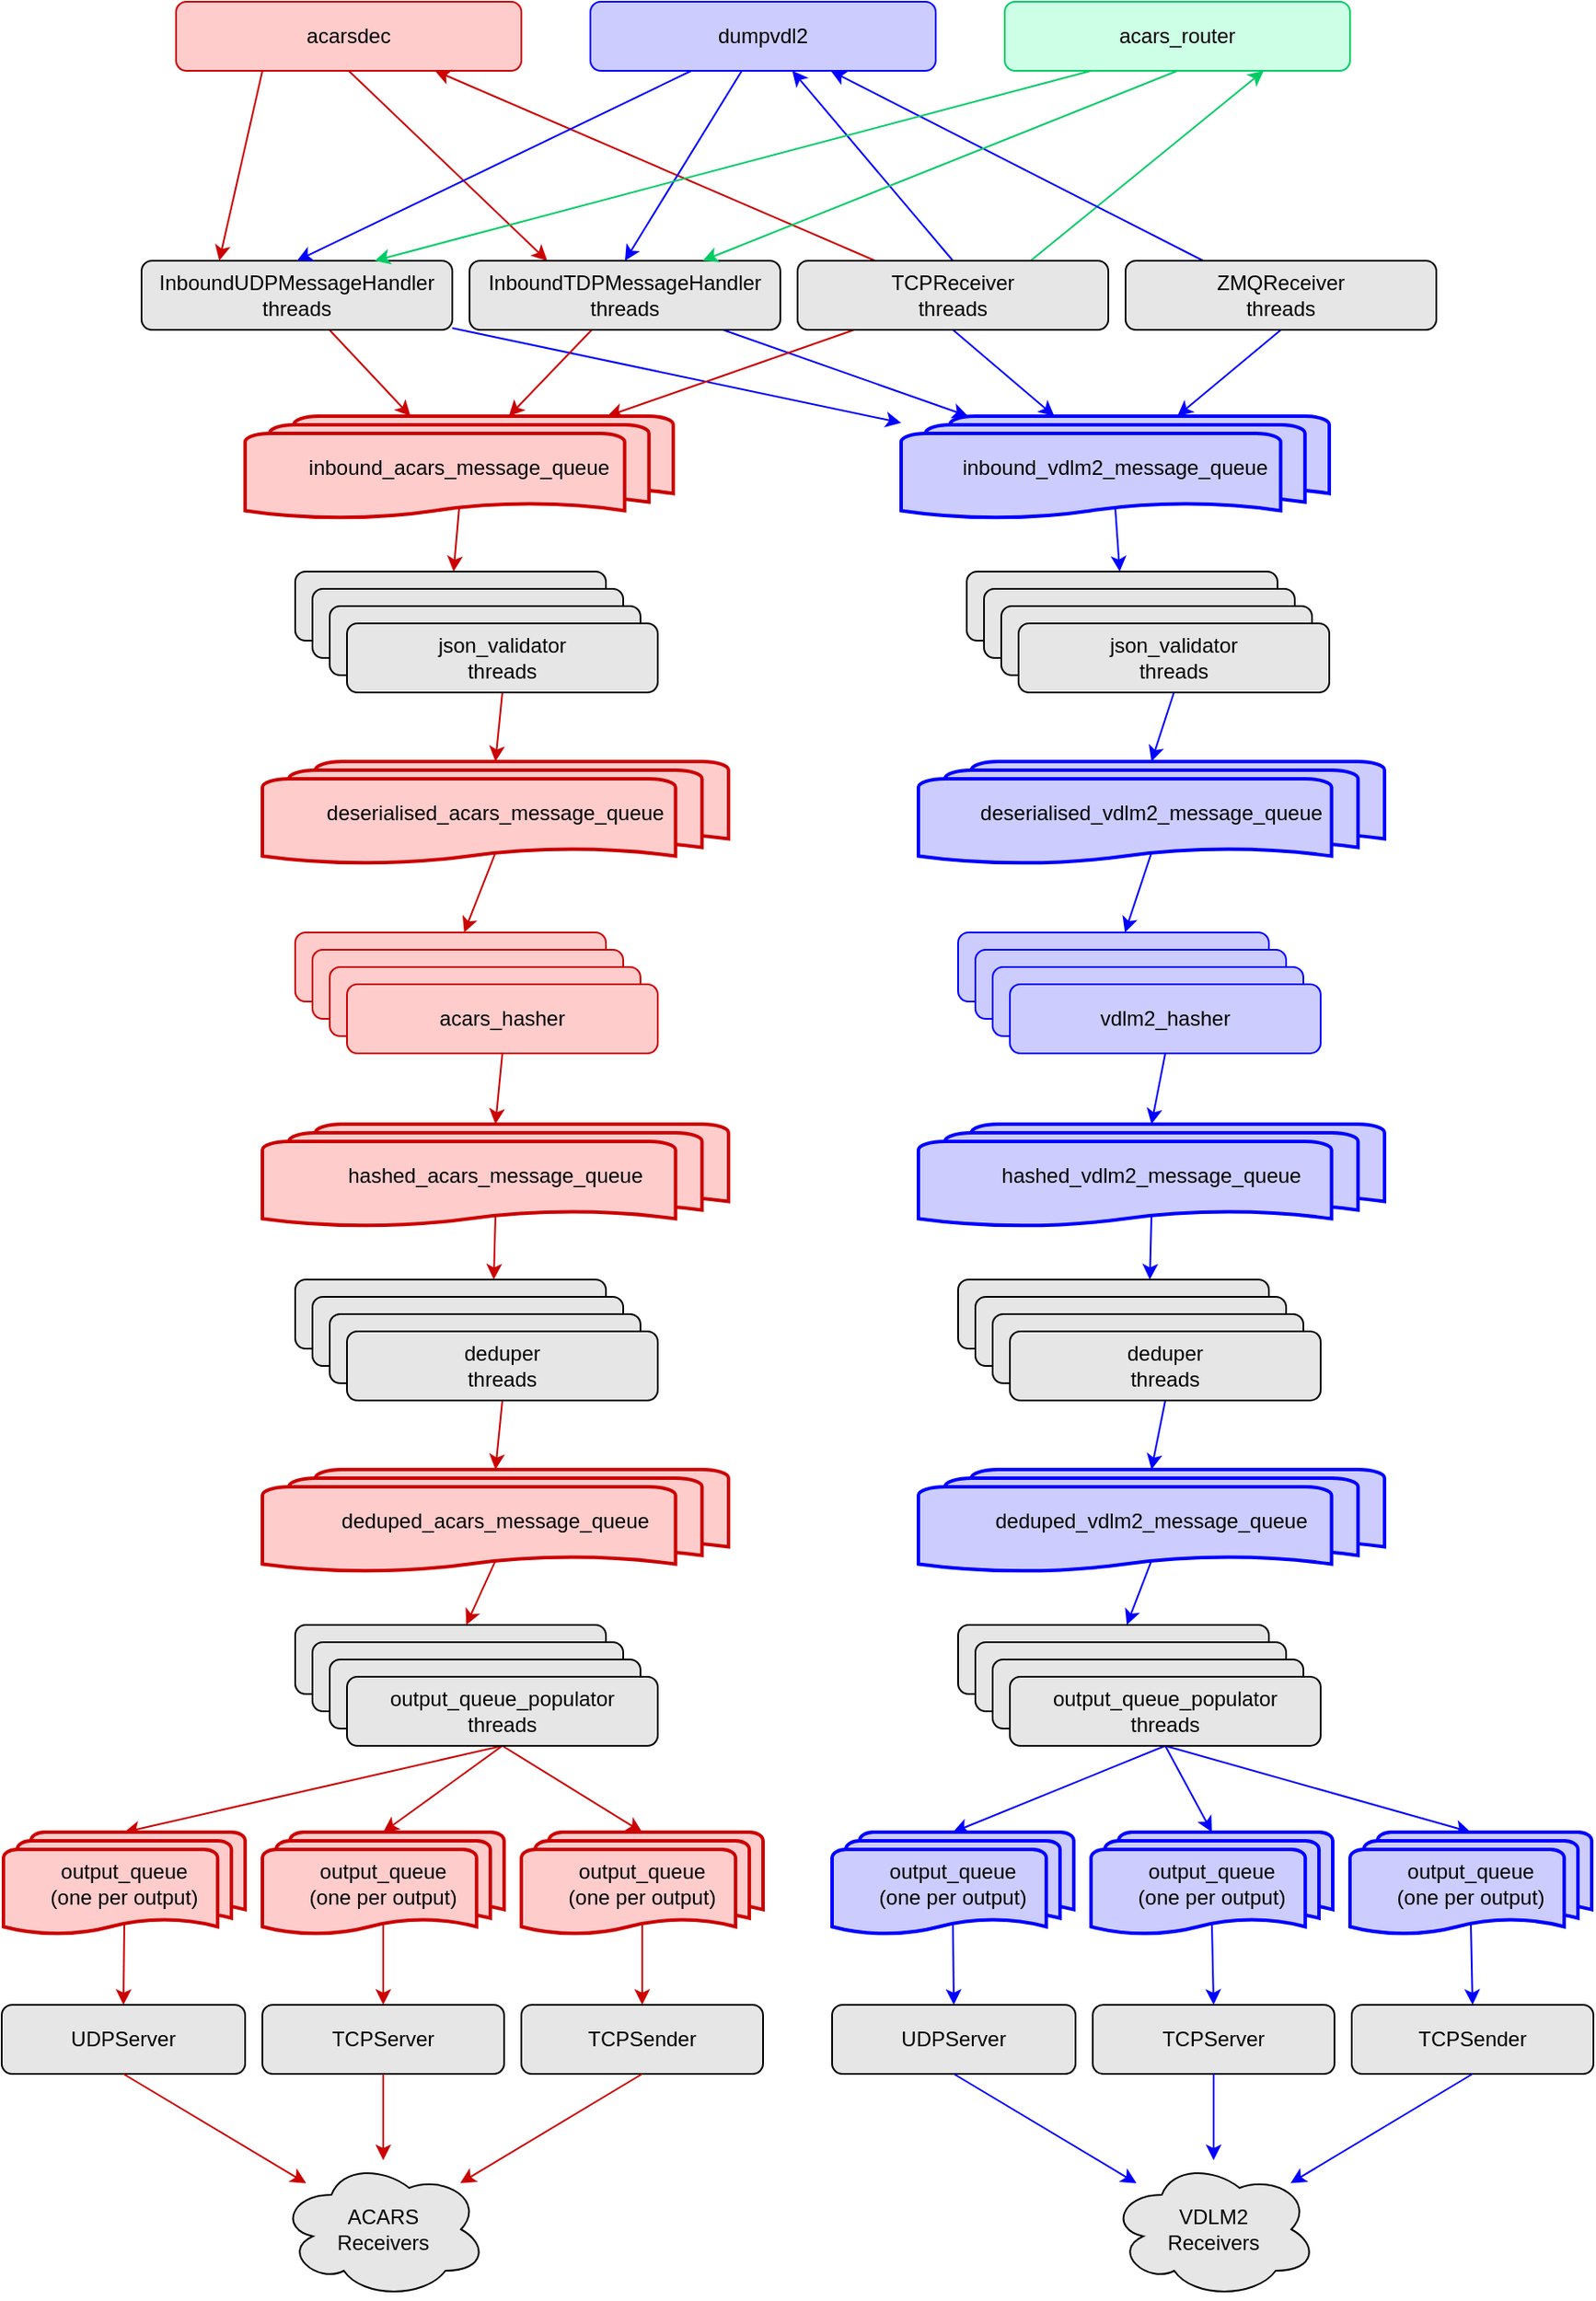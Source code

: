 <mxfile version="16.5.1" type="device"><diagram id="C5RBs43oDa-KdzZeNtuy" name="Page-1"><mxGraphModel dx="1773" dy="461" grid="1" gridSize="10" guides="1" tooltips="1" connect="1" arrows="1" fold="1" page="1" pageScale="1" pageWidth="827" pageHeight="1169" math="0" shadow="0"><root><mxCell id="WIyWlLk6GJQsqaUBKTNV-0"/><mxCell id="WIyWlLk6GJQsqaUBKTNV-1" parent="WIyWlLk6GJQsqaUBKTNV-0"/><mxCell id="jSnntHIQA_QWsf5R65iB-6" style="rounded=0;orthogonalLoop=1;jettySize=auto;html=1;exitX=0.25;exitY=1;exitDx=0;exitDy=0;entryX=0.25;entryY=0;entryDx=0;entryDy=0;strokeColor=#CC0000;fillColor=#FFCCCC;" edge="1" parent="WIyWlLk6GJQsqaUBKTNV-1" source="WIyWlLk6GJQsqaUBKTNV-3" target="jSnntHIQA_QWsf5R65iB-0"><mxGeometry relative="1" as="geometry"/></mxCell><mxCell id="jSnntHIQA_QWsf5R65iB-7" style="rounded=0;orthogonalLoop=1;jettySize=auto;html=1;exitX=0.5;exitY=1;exitDx=0;exitDy=0;entryX=0.25;entryY=0;entryDx=0;entryDy=0;strokeColor=#CC0000;fillColor=#FFCCCC;" edge="1" parent="WIyWlLk6GJQsqaUBKTNV-1" source="WIyWlLk6GJQsqaUBKTNV-3" target="jSnntHIQA_QWsf5R65iB-1"><mxGeometry relative="1" as="geometry"/></mxCell><mxCell id="WIyWlLk6GJQsqaUBKTNV-3" value="acarsdec" style="rounded=1;whiteSpace=wrap;html=1;fontSize=12;glass=0;strokeWidth=1;shadow=0;strokeColor=#CC0000;fillColor=#FFCCCC;" parent="WIyWlLk6GJQsqaUBKTNV-1" vertex="1"><mxGeometry x="40" y="40" width="200" height="40" as="geometry"/></mxCell><mxCell id="jSnntHIQA_QWsf5R65iB-21" style="edgeStyle=none;rounded=0;orthogonalLoop=1;jettySize=auto;html=1;strokeColor=#CC0000;fillColor=#FFCCCC;" edge="1" parent="WIyWlLk6GJQsqaUBKTNV-1" source="jSnntHIQA_QWsf5R65iB-0" target="jSnntHIQA_QWsf5R65iB-19"><mxGeometry relative="1" as="geometry"/></mxCell><mxCell id="jSnntHIQA_QWsf5R65iB-25" value="" style="edgeStyle=none;rounded=0;orthogonalLoop=1;jettySize=auto;html=1;strokeColor=#0000FF;fillColor=#CCCCFF;" edge="1" parent="WIyWlLk6GJQsqaUBKTNV-1" source="jSnntHIQA_QWsf5R65iB-0" target="jSnntHIQA_QWsf5R65iB-20"><mxGeometry relative="1" as="geometry"/></mxCell><mxCell id="jSnntHIQA_QWsf5R65iB-0" value="InboundUDPMessageHandler&lt;br&gt;threads" style="rounded=1;whiteSpace=wrap;html=1;fontSize=12;glass=0;strokeWidth=1;shadow=0;fillColor=#E6E6E6;strokeColor=#000000;" vertex="1" parent="WIyWlLk6GJQsqaUBKTNV-1"><mxGeometry x="20" y="190" width="180" height="40" as="geometry"/></mxCell><mxCell id="jSnntHIQA_QWsf5R65iB-8" style="rounded=0;orthogonalLoop=1;jettySize=auto;html=1;exitX=0.25;exitY=0;exitDx=0;exitDy=0;entryX=0.75;entryY=1;entryDx=0;entryDy=0;strokeColor=#CC0000;fillColor=#FFCCCC;" edge="1" parent="WIyWlLk6GJQsqaUBKTNV-1" source="jSnntHIQA_QWsf5R65iB-2" target="WIyWlLk6GJQsqaUBKTNV-3"><mxGeometry relative="1" as="geometry"/></mxCell><mxCell id="jSnntHIQA_QWsf5R65iB-22" style="edgeStyle=none;rounded=0;orthogonalLoop=1;jettySize=auto;html=1;strokeColor=#CC0000;fillColor=#FFCCCC;" edge="1" parent="WIyWlLk6GJQsqaUBKTNV-1" source="jSnntHIQA_QWsf5R65iB-1" target="jSnntHIQA_QWsf5R65iB-19"><mxGeometry relative="1" as="geometry"/></mxCell><mxCell id="jSnntHIQA_QWsf5R65iB-26" value="" style="edgeStyle=none;rounded=0;orthogonalLoop=1;jettySize=auto;html=1;strokeColor=#0000FF;fillColor=#CCCCFF;" edge="1" parent="WIyWlLk6GJQsqaUBKTNV-1" source="jSnntHIQA_QWsf5R65iB-1" target="jSnntHIQA_QWsf5R65iB-20"><mxGeometry relative="1" as="geometry"/></mxCell><mxCell id="jSnntHIQA_QWsf5R65iB-1" value="InboundTDPMessageHandler&lt;br&gt;threads" style="rounded=1;whiteSpace=wrap;html=1;fontSize=12;glass=0;strokeWidth=1;shadow=0;fillColor=#E6E6E6;strokeColor=#000000;" vertex="1" parent="WIyWlLk6GJQsqaUBKTNV-1"><mxGeometry x="210" y="190" width="180" height="40" as="geometry"/></mxCell><mxCell id="jSnntHIQA_QWsf5R65iB-12" style="rounded=0;orthogonalLoop=1;jettySize=auto;html=1;exitX=0.5;exitY=0;exitDx=0;exitDy=0;strokeColor=#0000FF;fillColor=#CCCCFF;" edge="1" parent="WIyWlLk6GJQsqaUBKTNV-1" source="jSnntHIQA_QWsf5R65iB-2" target="jSnntHIQA_QWsf5R65iB-4"><mxGeometry relative="1" as="geometry"><mxPoint x="430" y="80" as="targetPoint"/></mxGeometry></mxCell><mxCell id="jSnntHIQA_QWsf5R65iB-18" style="edgeStyle=none;rounded=0;orthogonalLoop=1;jettySize=auto;html=1;exitX=0.75;exitY=0;exitDx=0;exitDy=0;strokeColor=#00CC66;entryX=0.75;entryY=1;entryDx=0;entryDy=0;fillColor=#CCFFE6;" edge="1" parent="WIyWlLk6GJQsqaUBKTNV-1" source="jSnntHIQA_QWsf5R65iB-2" target="jSnntHIQA_QWsf5R65iB-5"><mxGeometry relative="1" as="geometry"/></mxCell><mxCell id="jSnntHIQA_QWsf5R65iB-23" style="edgeStyle=none;rounded=0;orthogonalLoop=1;jettySize=auto;html=1;exitX=0.5;exitY=1;exitDx=0;exitDy=0;strokeColor=#0000FF;fillColor=#CCCCFF;" edge="1" parent="WIyWlLk6GJQsqaUBKTNV-1" source="jSnntHIQA_QWsf5R65iB-2" target="jSnntHIQA_QWsf5R65iB-20"><mxGeometry relative="1" as="geometry"/></mxCell><mxCell id="jSnntHIQA_QWsf5R65iB-27" style="edgeStyle=none;rounded=0;orthogonalLoop=1;jettySize=auto;html=1;strokeColor=#CC0000;fillColor=#FFCCCC;" edge="1" parent="WIyWlLk6GJQsqaUBKTNV-1" source="jSnntHIQA_QWsf5R65iB-2" target="jSnntHIQA_QWsf5R65iB-19"><mxGeometry relative="1" as="geometry"/></mxCell><mxCell id="jSnntHIQA_QWsf5R65iB-2" value="TCPReceiver&lt;br&gt;threads" style="rounded=1;whiteSpace=wrap;html=1;fontSize=12;glass=0;strokeWidth=1;shadow=0;fillColor=#E6E6E6;strokeColor=#000000;" vertex="1" parent="WIyWlLk6GJQsqaUBKTNV-1"><mxGeometry x="400" y="190" width="180" height="40" as="geometry"/></mxCell><mxCell id="jSnntHIQA_QWsf5R65iB-13" style="rounded=0;orthogonalLoop=1;jettySize=auto;html=1;exitX=0.25;exitY=0;exitDx=0;exitDy=0;strokeColor=#0000FF;fillColor=#CCCCFF;" edge="1" parent="WIyWlLk6GJQsqaUBKTNV-1" source="jSnntHIQA_QWsf5R65iB-3" target="jSnntHIQA_QWsf5R65iB-4"><mxGeometry relative="1" as="geometry"/></mxCell><mxCell id="jSnntHIQA_QWsf5R65iB-24" style="edgeStyle=none;rounded=0;orthogonalLoop=1;jettySize=auto;html=1;exitX=0.5;exitY=1;exitDx=0;exitDy=0;strokeColor=#0000FF;fillColor=#CCCCFF;" edge="1" parent="WIyWlLk6GJQsqaUBKTNV-1" source="jSnntHIQA_QWsf5R65iB-3" target="jSnntHIQA_QWsf5R65iB-20"><mxGeometry relative="1" as="geometry"><mxPoint x="200" y="350" as="targetPoint"/></mxGeometry></mxCell><mxCell id="jSnntHIQA_QWsf5R65iB-3" value="ZMQReceiver&lt;br&gt;threads" style="rounded=1;whiteSpace=wrap;html=1;fontSize=12;glass=0;strokeWidth=1;shadow=0;fillColor=#E6E6E6;strokeColor=#000000;" vertex="1" parent="WIyWlLk6GJQsqaUBKTNV-1"><mxGeometry x="590" y="190" width="180" height="40" as="geometry"/></mxCell><mxCell id="jSnntHIQA_QWsf5R65iB-10" style="rounded=0;orthogonalLoop=1;jettySize=auto;html=1;entryX=0.5;entryY=0;entryDx=0;entryDy=0;strokeColor=#0000FF;fillColor=#CCCCFF;" edge="1" parent="WIyWlLk6GJQsqaUBKTNV-1" source="jSnntHIQA_QWsf5R65iB-4" target="jSnntHIQA_QWsf5R65iB-0"><mxGeometry relative="1" as="geometry"/></mxCell><mxCell id="jSnntHIQA_QWsf5R65iB-11" style="rounded=0;orthogonalLoop=1;jettySize=auto;html=1;entryX=0.5;entryY=0;entryDx=0;entryDy=0;strokeColor=#0000FF;fillColor=#CCCCFF;" edge="1" parent="WIyWlLk6GJQsqaUBKTNV-1" source="jSnntHIQA_QWsf5R65iB-4" target="jSnntHIQA_QWsf5R65iB-1"><mxGeometry relative="1" as="geometry"/></mxCell><mxCell id="jSnntHIQA_QWsf5R65iB-4" value="dumpvdl2" style="rounded=1;whiteSpace=wrap;html=1;fontSize=12;glass=0;strokeWidth=1;shadow=0;fillColor=#CCCCFF;strokeColor=#0000FF;" vertex="1" parent="WIyWlLk6GJQsqaUBKTNV-1"><mxGeometry x="280" y="40" width="200" height="40" as="geometry"/></mxCell><mxCell id="jSnntHIQA_QWsf5R65iB-15" style="rounded=0;orthogonalLoop=1;jettySize=auto;html=1;exitX=0.25;exitY=1;exitDx=0;exitDy=0;entryX=0.75;entryY=0;entryDx=0;entryDy=0;strokeColor=#00CC66;fillColor=#CCFFE6;" edge="1" parent="WIyWlLk6GJQsqaUBKTNV-1" source="jSnntHIQA_QWsf5R65iB-5" target="jSnntHIQA_QWsf5R65iB-0"><mxGeometry relative="1" as="geometry"/></mxCell><mxCell id="jSnntHIQA_QWsf5R65iB-16" style="rounded=0;orthogonalLoop=1;jettySize=auto;html=1;exitX=0.5;exitY=1;exitDx=0;exitDy=0;entryX=0.75;entryY=0;entryDx=0;entryDy=0;strokeColor=#00CC66;fillColor=#CCFFE6;" edge="1" parent="WIyWlLk6GJQsqaUBKTNV-1" source="jSnntHIQA_QWsf5R65iB-5" target="jSnntHIQA_QWsf5R65iB-1"><mxGeometry relative="1" as="geometry"/></mxCell><mxCell id="jSnntHIQA_QWsf5R65iB-5" value="acars_router" style="rounded=1;whiteSpace=wrap;html=1;fontSize=12;glass=0;strokeWidth=1;shadow=0;fillColor=#CCFFE6;strokeColor=#00CC66;" vertex="1" parent="WIyWlLk6GJQsqaUBKTNV-1"><mxGeometry x="520" y="40" width="200" height="40" as="geometry"/></mxCell><mxCell id="jSnntHIQA_QWsf5R65iB-42" style="edgeStyle=none;rounded=0;orthogonalLoop=1;jettySize=auto;html=1;exitX=0.5;exitY=0.88;exitDx=0;exitDy=0;exitPerimeter=0;strokeColor=#CC0000;fillColor=#FFCCCC;" edge="1" parent="WIyWlLk6GJQsqaUBKTNV-1" source="jSnntHIQA_QWsf5R65iB-19" target="jSnntHIQA_QWsf5R65iB-28"><mxGeometry relative="1" as="geometry"/></mxCell><mxCell id="jSnntHIQA_QWsf5R65iB-19" value="inbound_acars_message_queue" style="strokeWidth=2;html=1;shape=mxgraph.flowchart.multi-document;whiteSpace=wrap;fillColor=#FFCCCC;strokeColor=#CC0000;" vertex="1" parent="WIyWlLk6GJQsqaUBKTNV-1"><mxGeometry x="80" y="280" width="248" height="60" as="geometry"/></mxCell><mxCell id="jSnntHIQA_QWsf5R65iB-41" style="edgeStyle=none;rounded=0;orthogonalLoop=1;jettySize=auto;html=1;exitX=0.5;exitY=0.88;exitDx=0;exitDy=0;exitPerimeter=0;strokeColor=#0000FF;fillColor=#CCCCFF;" edge="1" parent="WIyWlLk6GJQsqaUBKTNV-1" source="jSnntHIQA_QWsf5R65iB-20" target="jSnntHIQA_QWsf5R65iB-36"><mxGeometry relative="1" as="geometry"/></mxCell><mxCell id="jSnntHIQA_QWsf5R65iB-20" value="inbound_vdlm2_message_queue" style="strokeWidth=2;html=1;shape=mxgraph.flowchart.multi-document;whiteSpace=wrap;fillColor=#CCCCFF;strokeColor=#0000FF;" vertex="1" parent="WIyWlLk6GJQsqaUBKTNV-1"><mxGeometry x="460" y="280" width="248" height="60" as="geometry"/></mxCell><mxCell id="jSnntHIQA_QWsf5R65iB-28" value="json_validator" style="rounded=1;whiteSpace=wrap;html=1;fontSize=12;glass=0;strokeWidth=1;shadow=0;fillColor=#E6E6E6;strokeColor=#000000;" vertex="1" parent="WIyWlLk6GJQsqaUBKTNV-1"><mxGeometry x="109" y="370" width="180" height="40" as="geometry"/></mxCell><mxCell id="jSnntHIQA_QWsf5R65iB-33" value="json_validator" style="rounded=1;whiteSpace=wrap;html=1;fontSize=12;glass=0;strokeWidth=1;shadow=0;fillColor=#E6E6E6;strokeColor=#000000;" vertex="1" parent="WIyWlLk6GJQsqaUBKTNV-1"><mxGeometry x="119" y="380" width="180" height="40" as="geometry"/></mxCell><mxCell id="jSnntHIQA_QWsf5R65iB-34" value="json_validator" style="rounded=1;whiteSpace=wrap;html=1;fontSize=12;glass=0;strokeWidth=1;shadow=0;fillColor=#E6E6E6;strokeColor=#000000;" vertex="1" parent="WIyWlLk6GJQsqaUBKTNV-1"><mxGeometry x="129" y="390" width="180" height="40" as="geometry"/></mxCell><mxCell id="jSnntHIQA_QWsf5R65iB-45" style="edgeStyle=none;rounded=0;orthogonalLoop=1;jettySize=auto;html=1;exitX=0.5;exitY=1;exitDx=0;exitDy=0;entryX=0.5;entryY=0;entryDx=0;entryDy=0;entryPerimeter=0;strokeColor=#CC0000;fillColor=#FFCCCC;" edge="1" parent="WIyWlLk6GJQsqaUBKTNV-1" source="jSnntHIQA_QWsf5R65iB-35" target="jSnntHIQA_QWsf5R65iB-43"><mxGeometry relative="1" as="geometry"/></mxCell><mxCell id="jSnntHIQA_QWsf5R65iB-35" value="json_validator&lt;br&gt;threads" style="rounded=1;whiteSpace=wrap;html=1;fontSize=12;glass=0;strokeWidth=1;shadow=0;fillColor=#E6E6E6;strokeColor=#000000;" vertex="1" parent="WIyWlLk6GJQsqaUBKTNV-1"><mxGeometry x="139" y="400" width="180" height="40" as="geometry"/></mxCell><mxCell id="jSnntHIQA_QWsf5R65iB-36" value="json_validator" style="rounded=1;whiteSpace=wrap;html=1;fontSize=12;glass=0;strokeWidth=1;shadow=0;fillColor=#E6E6E6;strokeColor=#000000;" vertex="1" parent="WIyWlLk6GJQsqaUBKTNV-1"><mxGeometry x="498" y="370" width="180" height="40" as="geometry"/></mxCell><mxCell id="jSnntHIQA_QWsf5R65iB-37" value="json_validator" style="rounded=1;whiteSpace=wrap;html=1;fontSize=12;glass=0;strokeWidth=1;shadow=0;fillColor=#E6E6E6;strokeColor=#000000;" vertex="1" parent="WIyWlLk6GJQsqaUBKTNV-1"><mxGeometry x="508" y="380" width="180" height="40" as="geometry"/></mxCell><mxCell id="jSnntHIQA_QWsf5R65iB-38" value="json_validator" style="rounded=1;whiteSpace=wrap;html=1;fontSize=12;glass=0;strokeWidth=1;shadow=0;fillColor=#E6E6E6;strokeColor=#000000;" vertex="1" parent="WIyWlLk6GJQsqaUBKTNV-1"><mxGeometry x="518" y="390" width="180" height="40" as="geometry"/></mxCell><mxCell id="jSnntHIQA_QWsf5R65iB-46" style="edgeStyle=none;rounded=0;orthogonalLoop=1;jettySize=auto;html=1;exitX=0.5;exitY=1;exitDx=0;exitDy=0;entryX=0.5;entryY=0;entryDx=0;entryDy=0;entryPerimeter=0;strokeColor=#0000FF;fillColor=#CCCCFF;" edge="1" parent="WIyWlLk6GJQsqaUBKTNV-1" source="jSnntHIQA_QWsf5R65iB-39" target="jSnntHIQA_QWsf5R65iB-44"><mxGeometry relative="1" as="geometry"/></mxCell><mxCell id="jSnntHIQA_QWsf5R65iB-39" value="json_validator&lt;br&gt;threads" style="rounded=1;whiteSpace=wrap;html=1;fontSize=12;glass=0;strokeWidth=1;shadow=0;fillColor=#E6E6E6;strokeColor=#000000;" vertex="1" parent="WIyWlLk6GJQsqaUBKTNV-1"><mxGeometry x="528" y="400" width="180" height="40" as="geometry"/></mxCell><mxCell id="jSnntHIQA_QWsf5R65iB-59" style="edgeStyle=none;rounded=0;orthogonalLoop=1;jettySize=auto;html=1;exitX=0.5;exitY=0.88;exitDx=0;exitDy=0;exitPerimeter=0;strokeColor=#CC0000;fillColor=#FFCCCC;" edge="1" parent="WIyWlLk6GJQsqaUBKTNV-1" source="jSnntHIQA_QWsf5R65iB-43" target="jSnntHIQA_QWsf5R65iB-48"><mxGeometry relative="1" as="geometry"/></mxCell><mxCell id="jSnntHIQA_QWsf5R65iB-43" value="deserialised_acars_message_queue" style="strokeWidth=2;html=1;shape=mxgraph.flowchart.multi-document;whiteSpace=wrap;fillColor=#FFCCCC;strokeColor=#CC0000;" vertex="1" parent="WIyWlLk6GJQsqaUBKTNV-1"><mxGeometry x="90" y="480" width="270" height="60" as="geometry"/></mxCell><mxCell id="jSnntHIQA_QWsf5R65iB-60" style="edgeStyle=none;rounded=0;orthogonalLoop=1;jettySize=auto;html=1;exitX=0.5;exitY=0.88;exitDx=0;exitDy=0;exitPerimeter=0;strokeColor=#0000FF;fillColor=#CCCCFF;" edge="1" parent="WIyWlLk6GJQsqaUBKTNV-1" source="jSnntHIQA_QWsf5R65iB-44" target="jSnntHIQA_QWsf5R65iB-55"><mxGeometry relative="1" as="geometry"/></mxCell><mxCell id="jSnntHIQA_QWsf5R65iB-44" value="deserialised_vdlm2_message_queue" style="strokeWidth=2;html=1;shape=mxgraph.flowchart.multi-document;whiteSpace=wrap;fillColor=#CCCCFF;strokeColor=#0000FF;" vertex="1" parent="WIyWlLk6GJQsqaUBKTNV-1"><mxGeometry x="470" y="480" width="270" height="60" as="geometry"/></mxCell><mxCell id="jSnntHIQA_QWsf5R65iB-48" value="acars_hasher" style="rounded=1;whiteSpace=wrap;html=1;fontSize=12;glass=0;strokeWidth=1;shadow=0;fillColor=#FFCCCC;strokeColor=#CC0000;" vertex="1" parent="WIyWlLk6GJQsqaUBKTNV-1"><mxGeometry x="109" y="579" width="180" height="40" as="geometry"/></mxCell><mxCell id="jSnntHIQA_QWsf5R65iB-52" value="acars_hasher" style="rounded=1;whiteSpace=wrap;html=1;fontSize=12;glass=0;strokeWidth=1;shadow=0;fillColor=#FFCCCC;strokeColor=#CC0000;" vertex="1" parent="WIyWlLk6GJQsqaUBKTNV-1"><mxGeometry x="119" y="589" width="180" height="40" as="geometry"/></mxCell><mxCell id="jSnntHIQA_QWsf5R65iB-53" value="acars_hasher" style="rounded=1;whiteSpace=wrap;html=1;fontSize=12;glass=0;strokeWidth=1;shadow=0;fillColor=#FFCCCC;strokeColor=#CC0000;" vertex="1" parent="WIyWlLk6GJQsqaUBKTNV-1"><mxGeometry x="129" y="599" width="180" height="40" as="geometry"/></mxCell><mxCell id="jSnntHIQA_QWsf5R65iB-63" style="edgeStyle=none;rounded=0;orthogonalLoop=1;jettySize=auto;html=1;exitX=0.5;exitY=1;exitDx=0;exitDy=0;entryX=0.5;entryY=0;entryDx=0;entryDy=0;entryPerimeter=0;strokeColor=#CC0000;fillColor=#FFCCCC;" edge="1" parent="WIyWlLk6GJQsqaUBKTNV-1" source="jSnntHIQA_QWsf5R65iB-54" target="jSnntHIQA_QWsf5R65iB-61"><mxGeometry relative="1" as="geometry"/></mxCell><mxCell id="jSnntHIQA_QWsf5R65iB-54" value="acars_hasher" style="rounded=1;whiteSpace=wrap;html=1;fontSize=12;glass=0;strokeWidth=1;shadow=0;fillColor=#FFCCCC;strokeColor=#CC0000;" vertex="1" parent="WIyWlLk6GJQsqaUBKTNV-1"><mxGeometry x="139" y="609" width="180" height="40" as="geometry"/></mxCell><mxCell id="jSnntHIQA_QWsf5R65iB-55" value="acars_hasher" style="rounded=1;whiteSpace=wrap;html=1;fontSize=12;glass=0;strokeWidth=1;shadow=0;fillColor=#CCCCFF;strokeColor=#0000FF;" vertex="1" parent="WIyWlLk6GJQsqaUBKTNV-1"><mxGeometry x="493" y="579" width="180" height="40" as="geometry"/></mxCell><mxCell id="jSnntHIQA_QWsf5R65iB-56" value="acars_hasher" style="rounded=1;whiteSpace=wrap;html=1;fontSize=12;glass=0;strokeWidth=1;shadow=0;fillColor=#CCCCFF;strokeColor=#0000FF;" vertex="1" parent="WIyWlLk6GJQsqaUBKTNV-1"><mxGeometry x="503" y="589" width="180" height="40" as="geometry"/></mxCell><mxCell id="jSnntHIQA_QWsf5R65iB-57" value="acars_hasher" style="rounded=1;whiteSpace=wrap;html=1;fontSize=12;glass=0;strokeWidth=1;shadow=0;fillColor=#CCCCFF;strokeColor=#0000FF;" vertex="1" parent="WIyWlLk6GJQsqaUBKTNV-1"><mxGeometry x="513" y="599" width="180" height="40" as="geometry"/></mxCell><mxCell id="jSnntHIQA_QWsf5R65iB-64" style="edgeStyle=none;rounded=0;orthogonalLoop=1;jettySize=auto;html=1;exitX=0.5;exitY=1;exitDx=0;exitDy=0;entryX=0.5;entryY=0;entryDx=0;entryDy=0;entryPerimeter=0;strokeColor=#0000FF;fillColor=#CCCCFF;" edge="1" parent="WIyWlLk6GJQsqaUBKTNV-1" source="jSnntHIQA_QWsf5R65iB-58" target="jSnntHIQA_QWsf5R65iB-62"><mxGeometry relative="1" as="geometry"/></mxCell><mxCell id="jSnntHIQA_QWsf5R65iB-58" value="vdlm2_hasher" style="rounded=1;whiteSpace=wrap;html=1;fontSize=12;glass=0;strokeWidth=1;shadow=0;fillColor=#CCCCFF;strokeColor=#0000FF;" vertex="1" parent="WIyWlLk6GJQsqaUBKTNV-1"><mxGeometry x="523" y="609" width="180" height="40" as="geometry"/></mxCell><mxCell id="jSnntHIQA_QWsf5R65iB-73" style="edgeStyle=none;rounded=0;orthogonalLoop=1;jettySize=auto;html=1;exitX=0.5;exitY=0.88;exitDx=0;exitDy=0;exitPerimeter=0;entryX=0.639;entryY=0;entryDx=0;entryDy=0;entryPerimeter=0;strokeColor=#CC0000;fillColor=#FFCCCC;" edge="1" parent="WIyWlLk6GJQsqaUBKTNV-1" source="jSnntHIQA_QWsf5R65iB-61" target="jSnntHIQA_QWsf5R65iB-65"><mxGeometry relative="1" as="geometry"/></mxCell><mxCell id="jSnntHIQA_QWsf5R65iB-61" value="hashed_acars_message_queue" style="strokeWidth=2;html=1;shape=mxgraph.flowchart.multi-document;whiteSpace=wrap;fillColor=#FFCCCC;strokeColor=#CC0000;" vertex="1" parent="WIyWlLk6GJQsqaUBKTNV-1"><mxGeometry x="90" y="690" width="270" height="60" as="geometry"/></mxCell><mxCell id="jSnntHIQA_QWsf5R65iB-74" style="edgeStyle=none;rounded=0;orthogonalLoop=1;jettySize=auto;html=1;exitX=0.5;exitY=0.88;exitDx=0;exitDy=0;exitPerimeter=0;entryX=0.617;entryY=0;entryDx=0;entryDy=0;entryPerimeter=0;strokeColor=#0000FF;fillColor=#CCCCFF;" edge="1" parent="WIyWlLk6GJQsqaUBKTNV-1" source="jSnntHIQA_QWsf5R65iB-62" target="jSnntHIQA_QWsf5R65iB-69"><mxGeometry relative="1" as="geometry"/></mxCell><mxCell id="jSnntHIQA_QWsf5R65iB-62" value="hashed_vdlm2_message_queue" style="strokeWidth=2;html=1;shape=mxgraph.flowchart.multi-document;whiteSpace=wrap;fillColor=#CCCCFF;strokeColor=#0000FF;" vertex="1" parent="WIyWlLk6GJQsqaUBKTNV-1"><mxGeometry x="470" y="690" width="270" height="60" as="geometry"/></mxCell><mxCell id="jSnntHIQA_QWsf5R65iB-65" value="acars_hasher" style="rounded=1;whiteSpace=wrap;html=1;fontSize=12;glass=0;strokeWidth=1;shadow=0;fillColor=#E6E6E6;strokeColor=#000000;" vertex="1" parent="WIyWlLk6GJQsqaUBKTNV-1"><mxGeometry x="109" y="780" width="180" height="40" as="geometry"/></mxCell><mxCell id="jSnntHIQA_QWsf5R65iB-66" value="acars_hasher" style="rounded=1;whiteSpace=wrap;html=1;fontSize=12;glass=0;strokeWidth=1;shadow=0;fillColor=#E6E6E6;strokeColor=#000000;" vertex="1" parent="WIyWlLk6GJQsqaUBKTNV-1"><mxGeometry x="119" y="790" width="180" height="40" as="geometry"/></mxCell><mxCell id="jSnntHIQA_QWsf5R65iB-67" value="acars_hasher" style="rounded=1;whiteSpace=wrap;html=1;fontSize=12;glass=0;strokeWidth=1;shadow=0;fillColor=#E6E6E6;strokeColor=#000000;" vertex="1" parent="WIyWlLk6GJQsqaUBKTNV-1"><mxGeometry x="129" y="800" width="180" height="40" as="geometry"/></mxCell><mxCell id="jSnntHIQA_QWsf5R65iB-77" style="edgeStyle=none;rounded=0;orthogonalLoop=1;jettySize=auto;html=1;exitX=0.5;exitY=1;exitDx=0;exitDy=0;entryX=0.5;entryY=0;entryDx=0;entryDy=0;entryPerimeter=0;strokeColor=#CC0000;fillColor=#FFCCCC;" edge="1" parent="WIyWlLk6GJQsqaUBKTNV-1" source="jSnntHIQA_QWsf5R65iB-68" target="jSnntHIQA_QWsf5R65iB-75"><mxGeometry relative="1" as="geometry"/></mxCell><mxCell id="jSnntHIQA_QWsf5R65iB-68" value="deduper&lt;br&gt;threads" style="rounded=1;whiteSpace=wrap;html=1;fontSize=12;glass=0;strokeWidth=1;shadow=0;fillColor=#E6E6E6;strokeColor=#000000;" vertex="1" parent="WIyWlLk6GJQsqaUBKTNV-1"><mxGeometry x="139" y="810" width="180" height="40" as="geometry"/></mxCell><mxCell id="jSnntHIQA_QWsf5R65iB-69" value="acars_hasher" style="rounded=1;whiteSpace=wrap;html=1;fontSize=12;glass=0;strokeWidth=1;shadow=0;fillColor=#E6E6E6;strokeColor=#000000;" vertex="1" parent="WIyWlLk6GJQsqaUBKTNV-1"><mxGeometry x="493" y="780" width="180" height="40" as="geometry"/></mxCell><mxCell id="jSnntHIQA_QWsf5R65iB-70" value="acars_hasher" style="rounded=1;whiteSpace=wrap;html=1;fontSize=12;glass=0;strokeWidth=1;shadow=0;fillColor=#E6E6E6;strokeColor=#000000;" vertex="1" parent="WIyWlLk6GJQsqaUBKTNV-1"><mxGeometry x="503" y="790" width="180" height="40" as="geometry"/></mxCell><mxCell id="jSnntHIQA_QWsf5R65iB-71" value="acars_hasher" style="rounded=1;whiteSpace=wrap;html=1;fontSize=12;glass=0;strokeWidth=1;shadow=0;fillColor=#E6E6E6;strokeColor=#000000;" vertex="1" parent="WIyWlLk6GJQsqaUBKTNV-1"><mxGeometry x="513" y="800" width="180" height="40" as="geometry"/></mxCell><mxCell id="jSnntHIQA_QWsf5R65iB-78" style="edgeStyle=none;rounded=0;orthogonalLoop=1;jettySize=auto;html=1;exitX=0.5;exitY=1;exitDx=0;exitDy=0;entryX=0.5;entryY=0;entryDx=0;entryDy=0;entryPerimeter=0;strokeColor=#0000FF;fillColor=#CCCCFF;" edge="1" parent="WIyWlLk6GJQsqaUBKTNV-1" source="jSnntHIQA_QWsf5R65iB-72" target="jSnntHIQA_QWsf5R65iB-76"><mxGeometry relative="1" as="geometry"/></mxCell><mxCell id="jSnntHIQA_QWsf5R65iB-72" value="deduper&lt;br&gt;threads" style="rounded=1;whiteSpace=wrap;html=1;fontSize=12;glass=0;strokeWidth=1;shadow=0;fillColor=#E6E6E6;strokeColor=#000000;" vertex="1" parent="WIyWlLk6GJQsqaUBKTNV-1"><mxGeometry x="523" y="810" width="180" height="40" as="geometry"/></mxCell><mxCell id="jSnntHIQA_QWsf5R65iB-87" style="edgeStyle=none;rounded=0;orthogonalLoop=1;jettySize=auto;html=1;exitX=0.5;exitY=0.88;exitDx=0;exitDy=0;exitPerimeter=0;strokeColor=#CC0000;fillColor=#FFCCCC;" edge="1" parent="WIyWlLk6GJQsqaUBKTNV-1" source="jSnntHIQA_QWsf5R65iB-75" target="jSnntHIQA_QWsf5R65iB-79"><mxGeometry relative="1" as="geometry"/></mxCell><mxCell id="jSnntHIQA_QWsf5R65iB-75" value="deduped_acars_message_queue" style="strokeWidth=2;html=1;shape=mxgraph.flowchart.multi-document;whiteSpace=wrap;fillColor=#FFCCCC;strokeColor=#CC0000;" vertex="1" parent="WIyWlLk6GJQsqaUBKTNV-1"><mxGeometry x="90" y="890" width="270" height="60" as="geometry"/></mxCell><mxCell id="jSnntHIQA_QWsf5R65iB-88" style="edgeStyle=none;rounded=0;orthogonalLoop=1;jettySize=auto;html=1;exitX=0.5;exitY=0.88;exitDx=0;exitDy=0;exitPerimeter=0;strokeColor=#0000FF;fillColor=#CCCCFF;" edge="1" parent="WIyWlLk6GJQsqaUBKTNV-1" source="jSnntHIQA_QWsf5R65iB-76" target="jSnntHIQA_QWsf5R65iB-83"><mxGeometry relative="1" as="geometry"/></mxCell><mxCell id="jSnntHIQA_QWsf5R65iB-76" value="deduped_vdlm2_message_queue" style="strokeWidth=2;html=1;shape=mxgraph.flowchart.multi-document;whiteSpace=wrap;fillColor=#CCCCFF;strokeColor=#0000FF;" vertex="1" parent="WIyWlLk6GJQsqaUBKTNV-1"><mxGeometry x="470" y="890" width="270" height="60" as="geometry"/></mxCell><mxCell id="jSnntHIQA_QWsf5R65iB-79" value="acars_hasher" style="rounded=1;whiteSpace=wrap;html=1;fontSize=12;glass=0;strokeWidth=1;shadow=0;fillColor=#E6E6E6;strokeColor=#000000;" vertex="1" parent="WIyWlLk6GJQsqaUBKTNV-1"><mxGeometry x="109" y="980" width="180" height="40" as="geometry"/></mxCell><mxCell id="jSnntHIQA_QWsf5R65iB-80" value="acars_hasher" style="rounded=1;whiteSpace=wrap;html=1;fontSize=12;glass=0;strokeWidth=1;shadow=0;fillColor=#E6E6E6;strokeColor=#000000;" vertex="1" parent="WIyWlLk6GJQsqaUBKTNV-1"><mxGeometry x="119" y="990" width="180" height="40" as="geometry"/></mxCell><mxCell id="jSnntHIQA_QWsf5R65iB-81" value="acars_hasher" style="rounded=1;whiteSpace=wrap;html=1;fontSize=12;glass=0;strokeWidth=1;shadow=0;fillColor=#E6E6E6;strokeColor=#000000;" vertex="1" parent="WIyWlLk6GJQsqaUBKTNV-1"><mxGeometry x="129" y="1000" width="180" height="40" as="geometry"/></mxCell><mxCell id="jSnntHIQA_QWsf5R65iB-100" style="edgeStyle=none;rounded=0;orthogonalLoop=1;jettySize=auto;html=1;entryX=0.5;entryY=0;entryDx=0;entryDy=0;entryPerimeter=0;strokeColor=#CC0000;fillColor=#FFCCCC;" edge="1" parent="WIyWlLk6GJQsqaUBKTNV-1" target="jSnntHIQA_QWsf5R65iB-89"><mxGeometry relative="1" as="geometry"><mxPoint x="229" y="1050" as="sourcePoint"/></mxGeometry></mxCell><mxCell id="jSnntHIQA_QWsf5R65iB-101" style="edgeStyle=none;rounded=0;orthogonalLoop=1;jettySize=auto;html=1;exitX=0.5;exitY=1;exitDx=0;exitDy=0;entryX=0.5;entryY=0;entryDx=0;entryDy=0;entryPerimeter=0;strokeColor=#CC0000;fillColor=#FFCCCC;" edge="1" parent="WIyWlLk6GJQsqaUBKTNV-1" source="jSnntHIQA_QWsf5R65iB-82" target="jSnntHIQA_QWsf5R65iB-95"><mxGeometry relative="1" as="geometry"/></mxCell><mxCell id="jSnntHIQA_QWsf5R65iB-102" style="edgeStyle=none;rounded=0;orthogonalLoop=1;jettySize=auto;html=1;exitX=0.5;exitY=1;exitDx=0;exitDy=0;entryX=0.5;entryY=0;entryDx=0;entryDy=0;entryPerimeter=0;strokeColor=#CC0000;fillColor=#FFCCCC;" edge="1" parent="WIyWlLk6GJQsqaUBKTNV-1" source="jSnntHIQA_QWsf5R65iB-82" target="jSnntHIQA_QWsf5R65iB-96"><mxGeometry relative="1" as="geometry"/></mxCell><mxCell id="jSnntHIQA_QWsf5R65iB-82" value="output_queue_populator&lt;br&gt;threads" style="rounded=1;whiteSpace=wrap;html=1;fontSize=12;glass=0;strokeWidth=1;shadow=0;fillColor=#E6E6E6;strokeColor=#000000;" vertex="1" parent="WIyWlLk6GJQsqaUBKTNV-1"><mxGeometry x="139" y="1010" width="180" height="40" as="geometry"/></mxCell><mxCell id="jSnntHIQA_QWsf5R65iB-83" value="acars_hasher" style="rounded=1;whiteSpace=wrap;html=1;fontSize=12;glass=0;strokeWidth=1;shadow=0;fillColor=#E6E6E6;strokeColor=#000000;" vertex="1" parent="WIyWlLk6GJQsqaUBKTNV-1"><mxGeometry x="493" y="980" width="180" height="40" as="geometry"/></mxCell><mxCell id="jSnntHIQA_QWsf5R65iB-84" value="acars_hasher" style="rounded=1;whiteSpace=wrap;html=1;fontSize=12;glass=0;strokeWidth=1;shadow=0;fillColor=#E6E6E6;strokeColor=#000000;" vertex="1" parent="WIyWlLk6GJQsqaUBKTNV-1"><mxGeometry x="503" y="990" width="180" height="40" as="geometry"/></mxCell><mxCell id="jSnntHIQA_QWsf5R65iB-85" value="acars_hasher" style="rounded=1;whiteSpace=wrap;html=1;fontSize=12;glass=0;strokeWidth=1;shadow=0;fillColor=#E6E6E6;strokeColor=#000000;" vertex="1" parent="WIyWlLk6GJQsqaUBKTNV-1"><mxGeometry x="513" y="1000" width="180" height="40" as="geometry"/></mxCell><mxCell id="jSnntHIQA_QWsf5R65iB-103" style="edgeStyle=none;rounded=0;orthogonalLoop=1;jettySize=auto;html=1;exitX=0.5;exitY=1;exitDx=0;exitDy=0;entryX=0.5;entryY=0;entryDx=0;entryDy=0;entryPerimeter=0;strokeColor=#0000FF;fillColor=#CCCCFF;" edge="1" parent="WIyWlLk6GJQsqaUBKTNV-1" source="jSnntHIQA_QWsf5R65iB-86" target="jSnntHIQA_QWsf5R65iB-97"><mxGeometry relative="1" as="geometry"/></mxCell><mxCell id="jSnntHIQA_QWsf5R65iB-104" style="edgeStyle=none;rounded=0;orthogonalLoop=1;jettySize=auto;html=1;exitX=0.5;exitY=1;exitDx=0;exitDy=0;entryX=0.5;entryY=0;entryDx=0;entryDy=0;entryPerimeter=0;strokeColor=#0000FF;fillColor=#CCCCFF;" edge="1" parent="WIyWlLk6GJQsqaUBKTNV-1" source="jSnntHIQA_QWsf5R65iB-86" target="jSnntHIQA_QWsf5R65iB-98"><mxGeometry relative="1" as="geometry"/></mxCell><mxCell id="jSnntHIQA_QWsf5R65iB-105" style="edgeStyle=none;rounded=0;orthogonalLoop=1;jettySize=auto;html=1;exitX=0.5;exitY=1;exitDx=0;exitDy=0;entryX=0.5;entryY=0;entryDx=0;entryDy=0;entryPerimeter=0;strokeColor=#0000FF;fillColor=#CCCCFF;" edge="1" parent="WIyWlLk6GJQsqaUBKTNV-1" source="jSnntHIQA_QWsf5R65iB-86" target="jSnntHIQA_QWsf5R65iB-99"><mxGeometry relative="1" as="geometry"/></mxCell><mxCell id="jSnntHIQA_QWsf5R65iB-86" value="output_queue_populator&lt;br&gt;threads" style="rounded=1;whiteSpace=wrap;html=1;fontSize=12;glass=0;strokeWidth=1;shadow=0;fillColor=#E6E6E6;strokeColor=#000000;" vertex="1" parent="WIyWlLk6GJQsqaUBKTNV-1"><mxGeometry x="523" y="1010" width="180" height="40" as="geometry"/></mxCell><mxCell id="jSnntHIQA_QWsf5R65iB-112" style="edgeStyle=none;rounded=0;orthogonalLoop=1;jettySize=auto;html=1;exitX=0.5;exitY=0.88;exitDx=0;exitDy=0;exitPerimeter=0;entryX=0.5;entryY=0;entryDx=0;entryDy=0;strokeColor=#CC0000;fillColor=#FFCCCC;" edge="1" parent="WIyWlLk6GJQsqaUBKTNV-1" source="jSnntHIQA_QWsf5R65iB-89" target="jSnntHIQA_QWsf5R65iB-106"><mxGeometry relative="1" as="geometry"/></mxCell><mxCell id="jSnntHIQA_QWsf5R65iB-89" value="output_queue&lt;br&gt;(one per output)" style="strokeWidth=2;html=1;shape=mxgraph.flowchart.multi-document;whiteSpace=wrap;fillColor=#FFCCCC;strokeColor=#CC0000;" vertex="1" parent="WIyWlLk6GJQsqaUBKTNV-1"><mxGeometry x="-60" y="1100" width="140" height="60" as="geometry"/></mxCell><mxCell id="jSnntHIQA_QWsf5R65iB-113" style="edgeStyle=none;rounded=0;orthogonalLoop=1;jettySize=auto;html=1;exitX=0.5;exitY=0.88;exitDx=0;exitDy=0;exitPerimeter=0;entryX=0.5;entryY=0;entryDx=0;entryDy=0;strokeColor=#CC0000;fillColor=#FFCCCC;" edge="1" parent="WIyWlLk6GJQsqaUBKTNV-1" source="jSnntHIQA_QWsf5R65iB-95" target="jSnntHIQA_QWsf5R65iB-107"><mxGeometry relative="1" as="geometry"/></mxCell><mxCell id="jSnntHIQA_QWsf5R65iB-95" value="output_queue&lt;br&gt;(one per output)" style="strokeWidth=2;html=1;shape=mxgraph.flowchart.multi-document;whiteSpace=wrap;fillColor=#FFCCCC;strokeColor=#CC0000;" vertex="1" parent="WIyWlLk6GJQsqaUBKTNV-1"><mxGeometry x="90" y="1100" width="140" height="60" as="geometry"/></mxCell><mxCell id="jSnntHIQA_QWsf5R65iB-114" style="edgeStyle=none;rounded=0;orthogonalLoop=1;jettySize=auto;html=1;exitX=0.5;exitY=0.88;exitDx=0;exitDy=0;exitPerimeter=0;entryX=0.5;entryY=0;entryDx=0;entryDy=0;strokeColor=#CC0000;fillColor=#FFCCCC;" edge="1" parent="WIyWlLk6GJQsqaUBKTNV-1" source="jSnntHIQA_QWsf5R65iB-96" target="jSnntHIQA_QWsf5R65iB-108"><mxGeometry relative="1" as="geometry"/></mxCell><mxCell id="jSnntHIQA_QWsf5R65iB-96" value="output_queue&lt;br&gt;(one per output)" style="strokeWidth=2;html=1;shape=mxgraph.flowchart.multi-document;whiteSpace=wrap;fillColor=#FFCCCC;strokeColor=#CC0000;" vertex="1" parent="WIyWlLk6GJQsqaUBKTNV-1"><mxGeometry x="240" y="1100" width="140" height="60" as="geometry"/></mxCell><mxCell id="jSnntHIQA_QWsf5R65iB-115" style="edgeStyle=none;rounded=0;orthogonalLoop=1;jettySize=auto;html=1;exitX=0.5;exitY=0.88;exitDx=0;exitDy=0;exitPerimeter=0;entryX=0.5;entryY=0;entryDx=0;entryDy=0;strokeColor=#0000FF;fillColor=#CCCCFF;" edge="1" parent="WIyWlLk6GJQsqaUBKTNV-1" source="jSnntHIQA_QWsf5R65iB-97" target="jSnntHIQA_QWsf5R65iB-109"><mxGeometry relative="1" as="geometry"/></mxCell><mxCell id="jSnntHIQA_QWsf5R65iB-97" value="output_queue&lt;br&gt;(one per output)" style="strokeWidth=2;html=1;shape=mxgraph.flowchart.multi-document;whiteSpace=wrap;fillColor=#CCCCFF;strokeColor=#0000FF;" vertex="1" parent="WIyWlLk6GJQsqaUBKTNV-1"><mxGeometry x="420" y="1100" width="140" height="60" as="geometry"/></mxCell><mxCell id="jSnntHIQA_QWsf5R65iB-116" style="edgeStyle=none;rounded=0;orthogonalLoop=1;jettySize=auto;html=1;exitX=0.5;exitY=0.88;exitDx=0;exitDy=0;exitPerimeter=0;entryX=0.5;entryY=0;entryDx=0;entryDy=0;strokeColor=#0000FF;fillColor=#CCCCFF;" edge="1" parent="WIyWlLk6GJQsqaUBKTNV-1" source="jSnntHIQA_QWsf5R65iB-98" target="jSnntHIQA_QWsf5R65iB-110"><mxGeometry relative="1" as="geometry"/></mxCell><mxCell id="jSnntHIQA_QWsf5R65iB-98" value="output_queue&lt;br&gt;(one per output)" style="strokeWidth=2;html=1;shape=mxgraph.flowchart.multi-document;whiteSpace=wrap;fillColor=#CCCCFF;strokeColor=#0000FF;" vertex="1" parent="WIyWlLk6GJQsqaUBKTNV-1"><mxGeometry x="570" y="1100" width="140" height="60" as="geometry"/></mxCell><mxCell id="jSnntHIQA_QWsf5R65iB-117" style="edgeStyle=none;rounded=0;orthogonalLoop=1;jettySize=auto;html=1;exitX=0.5;exitY=0.88;exitDx=0;exitDy=0;exitPerimeter=0;entryX=0.5;entryY=0;entryDx=0;entryDy=0;strokeColor=#0000FF;fillColor=#CCCCFF;" edge="1" parent="WIyWlLk6GJQsqaUBKTNV-1" source="jSnntHIQA_QWsf5R65iB-99" target="jSnntHIQA_QWsf5R65iB-111"><mxGeometry relative="1" as="geometry"/></mxCell><mxCell id="jSnntHIQA_QWsf5R65iB-99" value="output_queue&lt;br&gt;(one per output)" style="strokeWidth=2;html=1;shape=mxgraph.flowchart.multi-document;whiteSpace=wrap;fillColor=#CCCCFF;strokeColor=#0000FF;" vertex="1" parent="WIyWlLk6GJQsqaUBKTNV-1"><mxGeometry x="720" y="1100" width="140" height="60" as="geometry"/></mxCell><mxCell id="jSnntHIQA_QWsf5R65iB-106" value="UDPServer" style="rounded=1;whiteSpace=wrap;html=1;fontSize=12;glass=0;strokeWidth=1;shadow=0;fillColor=#E6E6E6;strokeColor=#000000;" vertex="1" parent="WIyWlLk6GJQsqaUBKTNV-1"><mxGeometry x="-61" y="1200" width="141" height="40" as="geometry"/></mxCell><mxCell id="jSnntHIQA_QWsf5R65iB-107" value="TCPServer" style="rounded=1;whiteSpace=wrap;html=1;fontSize=12;glass=0;strokeWidth=1;shadow=0;fillColor=#E6E6E6;strokeColor=#000000;" vertex="1" parent="WIyWlLk6GJQsqaUBKTNV-1"><mxGeometry x="90" y="1200" width="140" height="40" as="geometry"/></mxCell><mxCell id="jSnntHIQA_QWsf5R65iB-108" value="TCPSender" style="rounded=1;whiteSpace=wrap;html=1;fontSize=12;glass=0;strokeWidth=1;shadow=0;fillColor=#E6E6E6;strokeColor=#000000;" vertex="1" parent="WIyWlLk6GJQsqaUBKTNV-1"><mxGeometry x="240" y="1200" width="140" height="40" as="geometry"/></mxCell><mxCell id="jSnntHIQA_QWsf5R65iB-109" value="UDPServer" style="rounded=1;whiteSpace=wrap;html=1;fontSize=12;glass=0;strokeWidth=1;shadow=0;fillColor=#E6E6E6;strokeColor=#000000;" vertex="1" parent="WIyWlLk6GJQsqaUBKTNV-1"><mxGeometry x="420" y="1200" width="141" height="40" as="geometry"/></mxCell><mxCell id="jSnntHIQA_QWsf5R65iB-110" value="TCPServer" style="rounded=1;whiteSpace=wrap;html=1;fontSize=12;glass=0;strokeWidth=1;shadow=0;fillColor=#E6E6E6;strokeColor=#000000;" vertex="1" parent="WIyWlLk6GJQsqaUBKTNV-1"><mxGeometry x="571" y="1200" width="140" height="40" as="geometry"/></mxCell><mxCell id="jSnntHIQA_QWsf5R65iB-111" value="TCPSender" style="rounded=1;whiteSpace=wrap;html=1;fontSize=12;glass=0;strokeWidth=1;shadow=0;fillColor=#E6E6E6;strokeColor=#000000;" vertex="1" parent="WIyWlLk6GJQsqaUBKTNV-1"><mxGeometry x="721" y="1200" width="140" height="40" as="geometry"/></mxCell><mxCell id="jSnntHIQA_QWsf5R65iB-119" value="ACARS&lt;br&gt;Receivers" style="ellipse;shape=cloud;whiteSpace=wrap;html=1;strokeColor=#000000;fillColor=#E6E6E6;" vertex="1" parent="WIyWlLk6GJQsqaUBKTNV-1"><mxGeometry x="100" y="1290" width="120" height="80" as="geometry"/></mxCell><mxCell id="jSnntHIQA_QWsf5R65iB-122" style="edgeStyle=none;rounded=0;orthogonalLoop=1;jettySize=auto;html=1;exitX=0.5;exitY=1;exitDx=0;exitDy=0;strokeColor=#CC0000;fillColor=#FFCCCC;" edge="1" parent="WIyWlLk6GJQsqaUBKTNV-1" source="jSnntHIQA_QWsf5R65iB-106" target="jSnntHIQA_QWsf5R65iB-119"><mxGeometry relative="1" as="geometry"><mxPoint x="20.5" y="1280" as="sourcePoint"/><mxPoint x="20" y="1327.2" as="targetPoint"/></mxGeometry></mxCell><mxCell id="jSnntHIQA_QWsf5R65iB-123" style="edgeStyle=none;rounded=0;orthogonalLoop=1;jettySize=auto;html=1;exitX=0.5;exitY=1;exitDx=0;exitDy=0;strokeColor=#CC0000;fillColor=#FFCCCC;" edge="1" parent="WIyWlLk6GJQsqaUBKTNV-1" source="jSnntHIQA_QWsf5R65iB-107" target="jSnntHIQA_QWsf5R65iB-119"><mxGeometry relative="1" as="geometry"><mxPoint x="19.5" y="1250" as="sourcePoint"/><mxPoint x="125.402" y="1313.241" as="targetPoint"/></mxGeometry></mxCell><mxCell id="jSnntHIQA_QWsf5R65iB-124" style="edgeStyle=none;rounded=0;orthogonalLoop=1;jettySize=auto;html=1;exitX=0.5;exitY=1;exitDx=0;exitDy=0;strokeColor=#CC0000;fillColor=#FFCCCC;" edge="1" parent="WIyWlLk6GJQsqaUBKTNV-1" source="jSnntHIQA_QWsf5R65iB-108" target="jSnntHIQA_QWsf5R65iB-119"><mxGeometry relative="1" as="geometry"><mxPoint x="308" y="1270" as="sourcePoint"/><mxPoint x="413.902" y="1333.241" as="targetPoint"/></mxGeometry></mxCell><mxCell id="jSnntHIQA_QWsf5R65iB-125" value="VDLM2&lt;br&gt;Receivers" style="ellipse;shape=cloud;whiteSpace=wrap;html=1;strokeColor=#000000;fillColor=#E6E6E6;" vertex="1" parent="WIyWlLk6GJQsqaUBKTNV-1"><mxGeometry x="581" y="1290" width="120" height="80" as="geometry"/></mxCell><mxCell id="jSnntHIQA_QWsf5R65iB-126" style="edgeStyle=none;rounded=0;orthogonalLoop=1;jettySize=auto;html=1;exitX=0.5;exitY=1;exitDx=0;exitDy=0;strokeColor=#0000FF;fillColor=#CCCCFF;" edge="1" parent="WIyWlLk6GJQsqaUBKTNV-1" source="jSnntHIQA_QWsf5R65iB-109" target="jSnntHIQA_QWsf5R65iB-125"><mxGeometry relative="1" as="geometry"><mxPoint x="490" y="1250" as="sourcePoint"/><mxPoint x="490.5" y="1297.2" as="targetPoint"/></mxGeometry></mxCell><mxCell id="jSnntHIQA_QWsf5R65iB-127" style="edgeStyle=none;rounded=0;orthogonalLoop=1;jettySize=auto;html=1;exitX=0.5;exitY=1;exitDx=0;exitDy=0;strokeColor=#0000FF;fillColor=#CCCCFF;" edge="1" parent="WIyWlLk6GJQsqaUBKTNV-1" source="jSnntHIQA_QWsf5R65iB-110" target="jSnntHIQA_QWsf5R65iB-125"><mxGeometry relative="1" as="geometry"><mxPoint x="500.5" y="1250" as="sourcePoint"/><mxPoint x="606.402" y="1313.241" as="targetPoint"/></mxGeometry></mxCell><mxCell id="jSnntHIQA_QWsf5R65iB-128" style="edgeStyle=none;rounded=0;orthogonalLoop=1;jettySize=auto;html=1;exitX=0.5;exitY=1;exitDx=0;exitDy=0;strokeColor=#0000FF;fillColor=#CCCCFF;" edge="1" parent="WIyWlLk6GJQsqaUBKTNV-1" source="jSnntHIQA_QWsf5R65iB-111" target="jSnntHIQA_QWsf5R65iB-125"><mxGeometry relative="1" as="geometry"><mxPoint x="651" y="1250" as="sourcePoint"/><mxPoint x="651" y="1300" as="targetPoint"/></mxGeometry></mxCell></root></mxGraphModel></diagram></mxfile>
